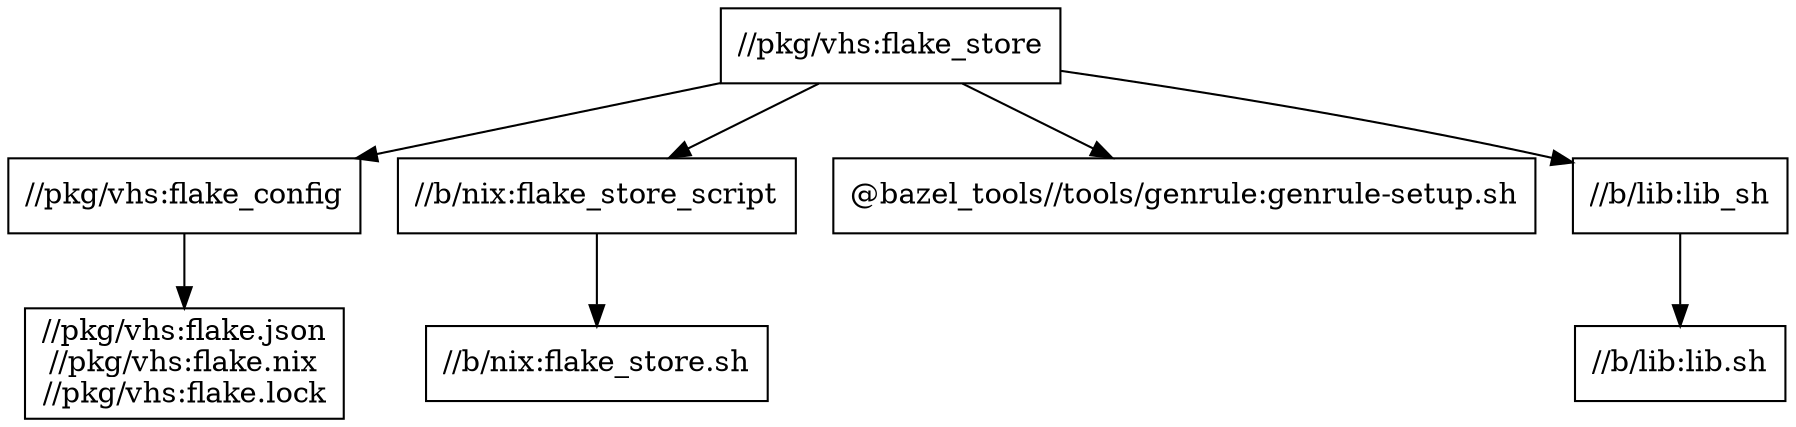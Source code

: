 digraph mygraph {
  node [shape=box];
  "//pkg/vhs:flake_store"
  "//pkg/vhs:flake_store" -> "//pkg/vhs:flake_config"
  "//pkg/vhs:flake_store" -> "//b/nix:flake_store_script"
  "//pkg/vhs:flake_store" -> "@bazel_tools//tools/genrule:genrule-setup.sh"
  "//pkg/vhs:flake_store" -> "//b/lib:lib_sh"
  "@bazel_tools//tools/genrule:genrule-setup.sh"
  "//pkg/vhs:flake_config"
  "//pkg/vhs:flake_config" -> "//pkg/vhs:flake.json\n//pkg/vhs:flake.nix\n//pkg/vhs:flake.lock"
  "//pkg/vhs:flake.json\n//pkg/vhs:flake.nix\n//pkg/vhs:flake.lock"
  "//b/nix:flake_store_script"
  "//b/nix:flake_store_script" -> "//b/nix:flake_store.sh"
  "//b/lib:lib_sh"
  "//b/lib:lib_sh" -> "//b/lib:lib.sh"
  "//b/lib:lib.sh"
  "//b/nix:flake_store.sh"
}
